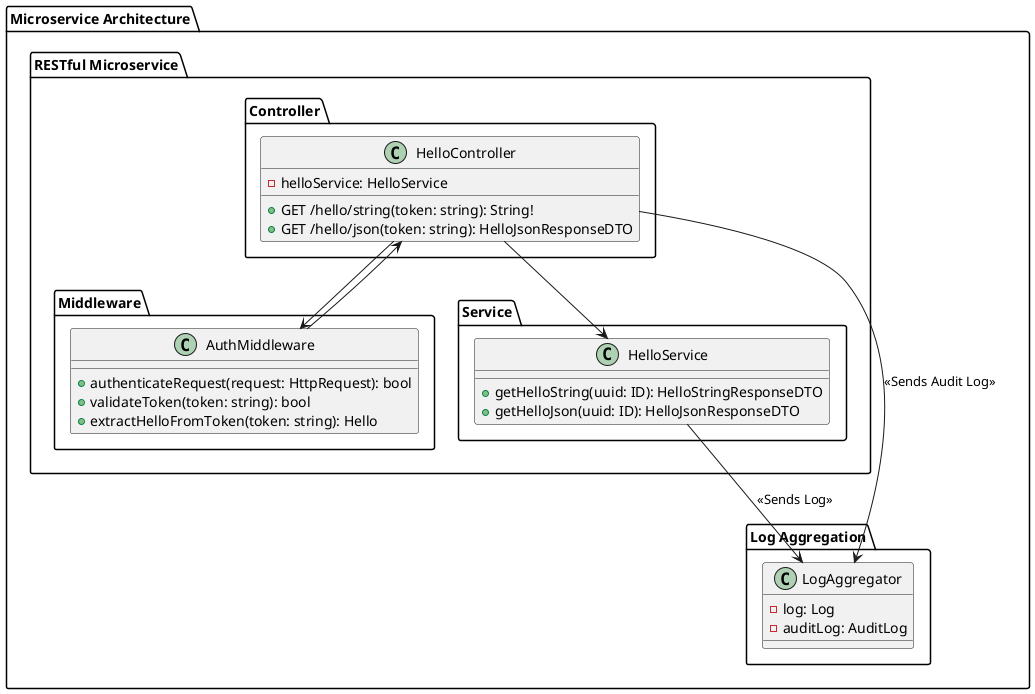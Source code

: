@startuml

allowmixing

package "Microservice Architecture" {
    package "RESTful Microservice" {
        package "Controller" {
            class HelloController {
                - helloService: HelloService
                + GET /hello/string(token: string): String!
                + GET /hello/json(token: string): HelloJsonResponseDTO
            }
        }

        package "Middleware" {
            class AuthMiddleware {
                + authenticateRequest(request: HttpRequest): bool
                + validateToken(token: string): bool
                + extractHelloFromToken(token: string): Hello
            }
        }

        package "Service" {
            class HelloService {
                + getHelloString(uuid: ID): HelloStringResponseDTO
                + getHelloJson(uuid: ID): HelloJsonResponseDTO
            }
        }

        HelloController --> HelloService
        HelloController --> AuthMiddleware
        AuthMiddleware --> HelloController

        ' class HelloStringResponseDTO

        ' class DataDTO {
        '     - message: string
        ' }

        ' class HelloJsonResponseDTO {
        '     - data: DataDTO
        ' }
    }

    package "Log Aggregation" {
        class LogAggregator {
            - log: Log
            - auditLog: AuditLog
        }

        ' class AuditLog {
        '     + message: String
        '     + timestamp: DateTime
        ' }

        ' class Log {
        '     + message: String
        '     + timestamp: DateTime
        ' }
    }

    HelloController --> LogAggregator : <<Sends Audit Log>>
    HelloService --> LogAggregator : <<Sends Log>>
}

@enduml
